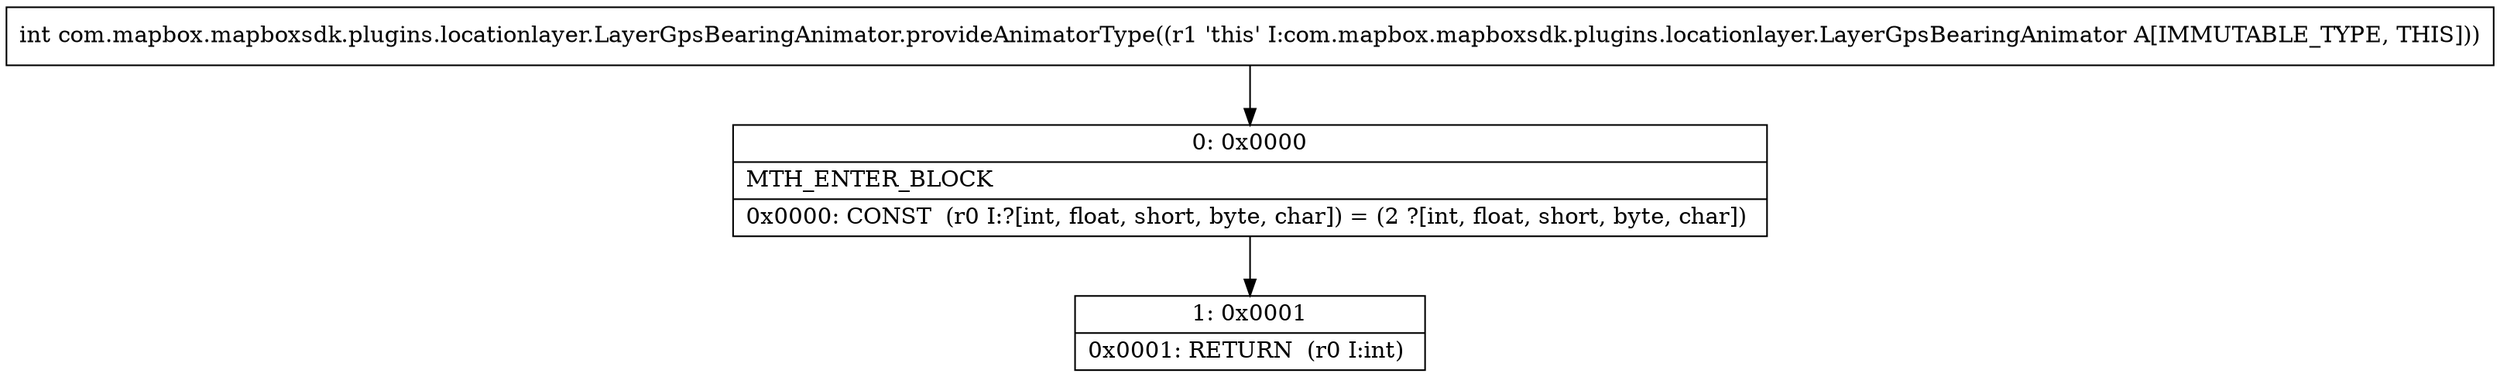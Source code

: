 digraph "CFG forcom.mapbox.mapboxsdk.plugins.locationlayer.LayerGpsBearingAnimator.provideAnimatorType()I" {
Node_0 [shape=record,label="{0\:\ 0x0000|MTH_ENTER_BLOCK\l|0x0000: CONST  (r0 I:?[int, float, short, byte, char]) = (2 ?[int, float, short, byte, char]) \l}"];
Node_1 [shape=record,label="{1\:\ 0x0001|0x0001: RETURN  (r0 I:int) \l}"];
MethodNode[shape=record,label="{int com.mapbox.mapboxsdk.plugins.locationlayer.LayerGpsBearingAnimator.provideAnimatorType((r1 'this' I:com.mapbox.mapboxsdk.plugins.locationlayer.LayerGpsBearingAnimator A[IMMUTABLE_TYPE, THIS])) }"];
MethodNode -> Node_0;
Node_0 -> Node_1;
}

